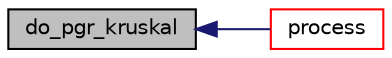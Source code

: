 digraph "do_pgr_kruskal"
{
  edge [fontname="Helvetica",fontsize="10",labelfontname="Helvetica",labelfontsize="10"];
  node [fontname="Helvetica",fontsize="10",shape=record];
  rankdir="LR";
  Node36 [label="do_pgr_kruskal",height=0.2,width=0.4,color="black", fillcolor="grey75", style="filled", fontcolor="black"];
  Node36 -> Node37 [dir="back",color="midnightblue",fontsize="10",style="solid",fontname="Helvetica"];
  Node37 [label="process",height=0.2,width=0.4,color="red", fillcolor="white", style="filled",URL="$kruskal_8c.html#ac182b213958717758b28c33d5277822c"];
}
